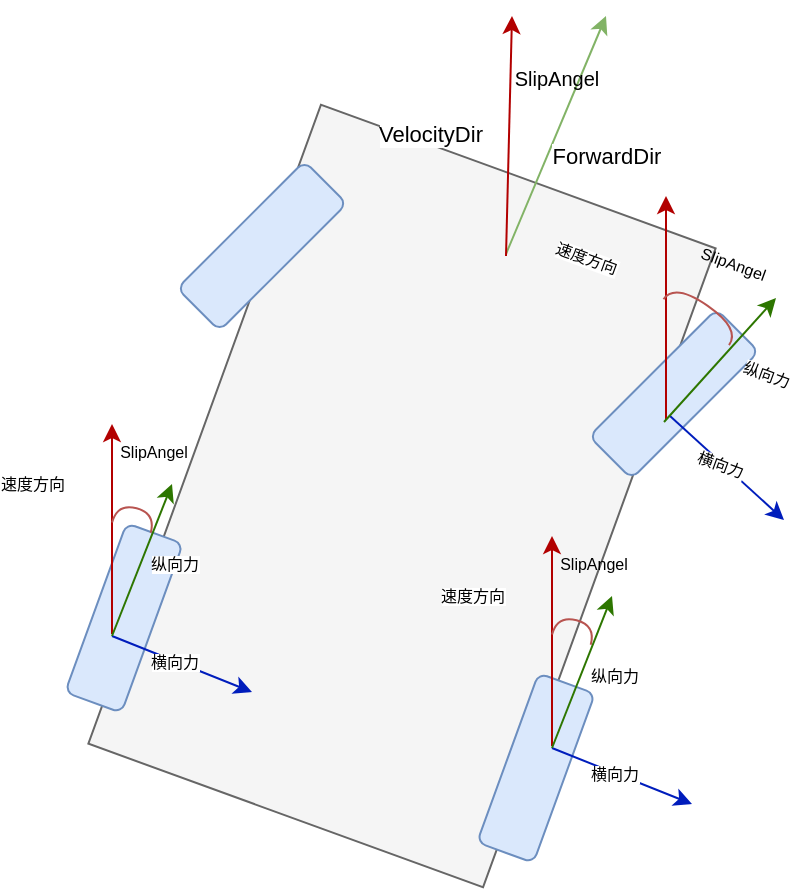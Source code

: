 <mxfile version="16.5.6" type="github">
  <diagram id="PMNbHHIjErQ10D7FR_ej" name="第 1 页">
    <mxGraphModel dx="1223" dy="648" grid="1" gridSize="10" guides="1" tooltips="1" connect="1" arrows="1" fold="1" page="1" pageScale="1" pageWidth="827" pageHeight="1169" math="0" shadow="0">
      <root>
        <mxCell id="0" />
        <mxCell id="1" parent="0" />
        <mxCell id="KdYmeimfXarCjzWCJzDl-1" value="" style="rounded=0;whiteSpace=wrap;html=1;fillColor=#f5f5f5;fontColor=#333333;strokeColor=#666666;rotation=20;container=0;" vertex="1" parent="1">
          <mxGeometry x="300" y="170" width="210" height="340" as="geometry" />
        </mxCell>
        <mxCell id="KdYmeimfXarCjzWCJzDl-2" value="" style="rounded=1;whiteSpace=wrap;html=1;rotation=-225;fillColor=#dae8fc;strokeColor=#6c8ebf;container=0;" vertex="1" parent="1">
          <mxGeometry x="290" y="200" width="90" height="30" as="geometry" />
        </mxCell>
        <mxCell id="KdYmeimfXarCjzWCJzDl-4" value="" style="rounded=1;whiteSpace=wrap;html=1;rotation=110;fillColor=#dae8fc;strokeColor=#6c8ebf;container=0;" vertex="1" parent="1">
          <mxGeometry x="427" y="461" width="90" height="30" as="geometry" />
        </mxCell>
        <mxCell id="KdYmeimfXarCjzWCJzDl-5" value="" style="rounded=1;whiteSpace=wrap;html=1;rotation=110;fillColor=#dae8fc;strokeColor=#6c8ebf;container=0;" vertex="1" parent="1">
          <mxGeometry x="221" y="386" width="90" height="30" as="geometry" />
        </mxCell>
        <mxCell id="KdYmeimfXarCjzWCJzDl-7" value="ForwardDir" style="endArrow=classic;html=1;rounded=0;fillColor=#d5e8d4;strokeColor=#82b366;" edge="1" parent="1">
          <mxGeometry x="0.0" y="-27" width="50" height="50" relative="1" as="geometry">
            <mxPoint x="457" y="219" as="sourcePoint" />
            <mxPoint x="507" y="100" as="targetPoint" />
            <mxPoint as="offset" />
          </mxGeometry>
        </mxCell>
        <mxCell id="KdYmeimfXarCjzWCJzDl-8" value="VelocityDir" style="endArrow=classic;html=1;rounded=0;fillColor=#e51400;strokeColor=#B20000;" edge="1" parent="1">
          <mxGeometry y="40" width="50" height="50" relative="1" as="geometry">
            <mxPoint x="457" y="220" as="sourcePoint" />
            <mxPoint x="460" y="100" as="targetPoint" />
            <mxPoint as="offset" />
          </mxGeometry>
        </mxCell>
        <mxCell id="KdYmeimfXarCjzWCJzDl-16" value="&lt;font size=&quot;1&quot;&gt;SlipAngel&lt;/font&gt;" style="text;html=1;align=center;verticalAlign=bottom;resizable=0;points=[];autosize=1;strokeColor=none;fillColor=none;fontSize=5;" vertex="1" parent="1">
          <mxGeometry x="447" y="130" width="70" height="10" as="geometry" />
        </mxCell>
        <mxCell id="KdYmeimfXarCjzWCJzDl-28" value="" style="group" vertex="1" connectable="0" parent="1">
          <mxGeometry x="480" y="360" width="70" height="134" as="geometry" />
        </mxCell>
        <mxCell id="KdYmeimfXarCjzWCJzDl-21" value="" style="endArrow=classic;html=1;fontSize=8;curved=1;fillColor=#0050ef;strokeColor=#001DBC;" edge="1" parent="KdYmeimfXarCjzWCJzDl-28">
          <mxGeometry width="50" height="50" relative="1" as="geometry">
            <mxPoint y="106" as="sourcePoint" />
            <mxPoint x="70" y="134" as="targetPoint" />
          </mxGeometry>
        </mxCell>
        <mxCell id="KdYmeimfXarCjzWCJzDl-22" value="横向力" style="edgeLabel;html=1;align=center;verticalAlign=middle;resizable=0;points=[];fontSize=8;" vertex="1" connectable="0" parent="KdYmeimfXarCjzWCJzDl-21">
          <mxGeometry x="-0.123" y="-1" relative="1" as="geometry">
            <mxPoint as="offset" />
          </mxGeometry>
        </mxCell>
        <mxCell id="KdYmeimfXarCjzWCJzDl-27" value="" style="group" vertex="1" connectable="0" parent="KdYmeimfXarCjzWCJzDl-28">
          <mxGeometry width="36" height="106" as="geometry" />
        </mxCell>
        <mxCell id="KdYmeimfXarCjzWCJzDl-24" value="" style="endArrow=classic;html=1;fontSize=8;fontColor=#66FF66;curved=1;fillColor=#e51400;strokeColor=#B20000;" edge="1" parent="KdYmeimfXarCjzWCJzDl-27">
          <mxGeometry width="50" height="50" relative="1" as="geometry">
            <mxPoint y="105" as="sourcePoint" />
            <mxPoint as="targetPoint" />
          </mxGeometry>
        </mxCell>
        <mxCell id="KdYmeimfXarCjzWCJzDl-25" value="速度方向" style="edgeLabel;html=1;align=center;verticalAlign=middle;resizable=0;points=[];fontSize=8;fontColor=#000000;" vertex="1" connectable="0" parent="KdYmeimfXarCjzWCJzDl-24">
          <mxGeometry x="0.671" relative="1" as="geometry">
            <mxPoint x="-40" y="12" as="offset" />
          </mxGeometry>
        </mxCell>
        <mxCell id="KdYmeimfXarCjzWCJzDl-19" value="" style="endArrow=classic;html=1;fontSize=8;curved=1;fillColor=#60a917;strokeColor=#2D7600;" edge="1" parent="KdYmeimfXarCjzWCJzDl-27">
          <mxGeometry width="50" height="50" relative="1" as="geometry">
            <mxPoint y="106" as="sourcePoint" />
            <mxPoint x="30" y="30" as="targetPoint" />
          </mxGeometry>
        </mxCell>
        <mxCell id="KdYmeimfXarCjzWCJzDl-20" value="纵向力" style="edgeLabel;html=1;align=center;verticalAlign=middle;resizable=0;points=[];fontSize=8;" vertex="1" connectable="0" parent="KdYmeimfXarCjzWCJzDl-19">
          <mxGeometry x="0.571" y="-2" relative="1" as="geometry">
            <mxPoint x="5" y="23" as="offset" />
          </mxGeometry>
        </mxCell>
        <mxCell id="KdYmeimfXarCjzWCJzDl-14" value="" style="shape=requiredInterface;html=1;verticalLabelPosition=bottom;sketch=0;rotation=-75;fillColor=#f8cecc;strokeColor=#b85450;" vertex="1" parent="KdYmeimfXarCjzWCJzDl-27">
          <mxGeometry x="6" y="37" width="10" height="20" as="geometry" />
        </mxCell>
        <mxCell id="KdYmeimfXarCjzWCJzDl-26" value="SlipAngel" style="text;html=1;strokeColor=none;fillColor=none;align=center;verticalAlign=middle;whiteSpace=wrap;rounded=0;fontSize=8;fontColor=#000000;" vertex="1" parent="KdYmeimfXarCjzWCJzDl-27">
          <mxGeometry x="6" y="7" width="30" height="13" as="geometry" />
        </mxCell>
        <mxCell id="KdYmeimfXarCjzWCJzDl-39" value="" style="group" vertex="1" connectable="0" parent="1">
          <mxGeometry x="260" y="304" width="70" height="134" as="geometry" />
        </mxCell>
        <mxCell id="KdYmeimfXarCjzWCJzDl-40" value="" style="endArrow=classic;html=1;fontSize=8;curved=1;fillColor=#0050ef;strokeColor=#001DBC;" edge="1" parent="KdYmeimfXarCjzWCJzDl-39">
          <mxGeometry width="50" height="50" relative="1" as="geometry">
            <mxPoint y="106" as="sourcePoint" />
            <mxPoint x="70" y="134" as="targetPoint" />
          </mxGeometry>
        </mxCell>
        <mxCell id="KdYmeimfXarCjzWCJzDl-41" value="横向力" style="edgeLabel;html=1;align=center;verticalAlign=middle;resizable=0;points=[];fontSize=8;" vertex="1" connectable="0" parent="KdYmeimfXarCjzWCJzDl-40">
          <mxGeometry x="-0.123" y="-1" relative="1" as="geometry">
            <mxPoint as="offset" />
          </mxGeometry>
        </mxCell>
        <mxCell id="KdYmeimfXarCjzWCJzDl-42" value="" style="group" vertex="1" connectable="0" parent="KdYmeimfXarCjzWCJzDl-39">
          <mxGeometry width="36" height="106" as="geometry" />
        </mxCell>
        <mxCell id="KdYmeimfXarCjzWCJzDl-43" value="" style="endArrow=classic;html=1;fontSize=8;fontColor=#66FF66;curved=1;fillColor=#e51400;strokeColor=#B20000;" edge="1" parent="KdYmeimfXarCjzWCJzDl-42">
          <mxGeometry width="50" height="50" relative="1" as="geometry">
            <mxPoint y="105" as="sourcePoint" />
            <mxPoint as="targetPoint" />
          </mxGeometry>
        </mxCell>
        <mxCell id="KdYmeimfXarCjzWCJzDl-44" value="速度方向" style="edgeLabel;html=1;align=center;verticalAlign=middle;resizable=0;points=[];fontSize=8;fontColor=#000000;" vertex="1" connectable="0" parent="KdYmeimfXarCjzWCJzDl-43">
          <mxGeometry x="0.671" relative="1" as="geometry">
            <mxPoint x="-40" y="12" as="offset" />
          </mxGeometry>
        </mxCell>
        <mxCell id="KdYmeimfXarCjzWCJzDl-45" value="" style="endArrow=classic;html=1;fontSize=8;curved=1;fillColor=#60a917;strokeColor=#2D7600;" edge="1" parent="KdYmeimfXarCjzWCJzDl-42">
          <mxGeometry width="50" height="50" relative="1" as="geometry">
            <mxPoint y="106" as="sourcePoint" />
            <mxPoint x="30" y="30" as="targetPoint" />
          </mxGeometry>
        </mxCell>
        <mxCell id="KdYmeimfXarCjzWCJzDl-46" value="纵向力" style="edgeLabel;html=1;align=center;verticalAlign=middle;resizable=0;points=[];fontSize=8;" vertex="1" connectable="0" parent="KdYmeimfXarCjzWCJzDl-45">
          <mxGeometry x="0.571" y="-2" relative="1" as="geometry">
            <mxPoint x="5" y="23" as="offset" />
          </mxGeometry>
        </mxCell>
        <mxCell id="KdYmeimfXarCjzWCJzDl-47" value="" style="shape=requiredInterface;html=1;verticalLabelPosition=bottom;sketch=0;rotation=-75;fillColor=#f8cecc;strokeColor=#b85450;" vertex="1" parent="KdYmeimfXarCjzWCJzDl-42">
          <mxGeometry x="6" y="37" width="10" height="20" as="geometry" />
        </mxCell>
        <mxCell id="KdYmeimfXarCjzWCJzDl-48" value="SlipAngel" style="text;html=1;strokeColor=none;fillColor=none;align=center;verticalAlign=middle;whiteSpace=wrap;rounded=0;fontSize=8;fontColor=#000000;" vertex="1" parent="KdYmeimfXarCjzWCJzDl-42">
          <mxGeometry x="6" y="7" width="30" height="13" as="geometry" />
        </mxCell>
        <mxCell id="KdYmeimfXarCjzWCJzDl-3" value="" style="rounded=1;whiteSpace=wrap;html=1;rotation=-225;fillColor=#dae8fc;strokeColor=#6c8ebf;container=0;" vertex="1" parent="1">
          <mxGeometry x="496" y="274" width="90" height="30" as="geometry" />
        </mxCell>
        <mxCell id="KdYmeimfXarCjzWCJzDl-30" value="" style="endArrow=classic;html=1;fontSize=8;curved=1;fillColor=#0050ef;strokeColor=#001DBC;" edge="1" parent="1">
          <mxGeometry width="50" height="50" relative="1" as="geometry">
            <mxPoint x="539" y="300" as="sourcePoint" />
            <mxPoint x="596" y="352" as="targetPoint" />
          </mxGeometry>
        </mxCell>
        <mxCell id="KdYmeimfXarCjzWCJzDl-31" value="横向力" style="edgeLabel;html=1;align=center;verticalAlign=middle;resizable=0;points=[];fontSize=8;rotation=20;" vertex="1" connectable="0" parent="KdYmeimfXarCjzWCJzDl-30">
          <mxGeometry x="-0.123" y="-1" relative="1" as="geometry">
            <mxPoint as="offset" />
          </mxGeometry>
        </mxCell>
        <mxCell id="KdYmeimfXarCjzWCJzDl-33" value="" style="endArrow=classic;html=1;fontSize=8;fontColor=#66FF66;curved=1;fillColor=#e51400;strokeColor=#B20000;" edge="1" parent="1">
          <mxGeometry width="50" height="50" relative="1" as="geometry">
            <mxPoint x="537" y="302" as="sourcePoint" />
            <mxPoint x="537" y="190" as="targetPoint" />
          </mxGeometry>
        </mxCell>
        <mxCell id="KdYmeimfXarCjzWCJzDl-34" value="速度方向" style="edgeLabel;html=1;align=center;verticalAlign=middle;resizable=0;points=[];fontSize=8;fontColor=#000000;rotation=20;" vertex="1" connectable="0" parent="KdYmeimfXarCjzWCJzDl-33">
          <mxGeometry x="0.671" relative="1" as="geometry">
            <mxPoint x="-40" y="12" as="offset" />
          </mxGeometry>
        </mxCell>
        <mxCell id="KdYmeimfXarCjzWCJzDl-35" value="" style="endArrow=classic;html=1;fontSize=8;curved=1;fillColor=#60a917;strokeColor=#2D7600;" edge="1" parent="1">
          <mxGeometry width="50" height="50" relative="1" as="geometry">
            <mxPoint x="536" y="303" as="sourcePoint" />
            <mxPoint x="592" y="241" as="targetPoint" />
          </mxGeometry>
        </mxCell>
        <mxCell id="KdYmeimfXarCjzWCJzDl-36" value="纵向力" style="edgeLabel;html=1;align=center;verticalAlign=middle;resizable=0;points=[];fontSize=8;rotation=20;" vertex="1" connectable="0" parent="KdYmeimfXarCjzWCJzDl-35">
          <mxGeometry x="0.571" y="-2" relative="1" as="geometry">
            <mxPoint x="5" y="23" as="offset" />
          </mxGeometry>
        </mxCell>
        <mxCell id="KdYmeimfXarCjzWCJzDl-37" value="" style="shape=requiredInterface;html=1;verticalLabelPosition=bottom;sketch=0;rotation=-55;fillColor=#f8cecc;strokeColor=#b85450;" vertex="1" parent="1">
          <mxGeometry x="550" y="229" width="10" height="40" as="geometry" />
        </mxCell>
        <mxCell id="KdYmeimfXarCjzWCJzDl-38" value="SlipAngel" style="text;html=1;strokeColor=none;fillColor=none;align=center;verticalAlign=middle;whiteSpace=wrap;rounded=0;fontSize=8;fontColor=#000000;rotation=20;" vertex="1" parent="1">
          <mxGeometry x="556" y="217" width="30" height="13" as="geometry" />
        </mxCell>
      </root>
    </mxGraphModel>
  </diagram>
</mxfile>
